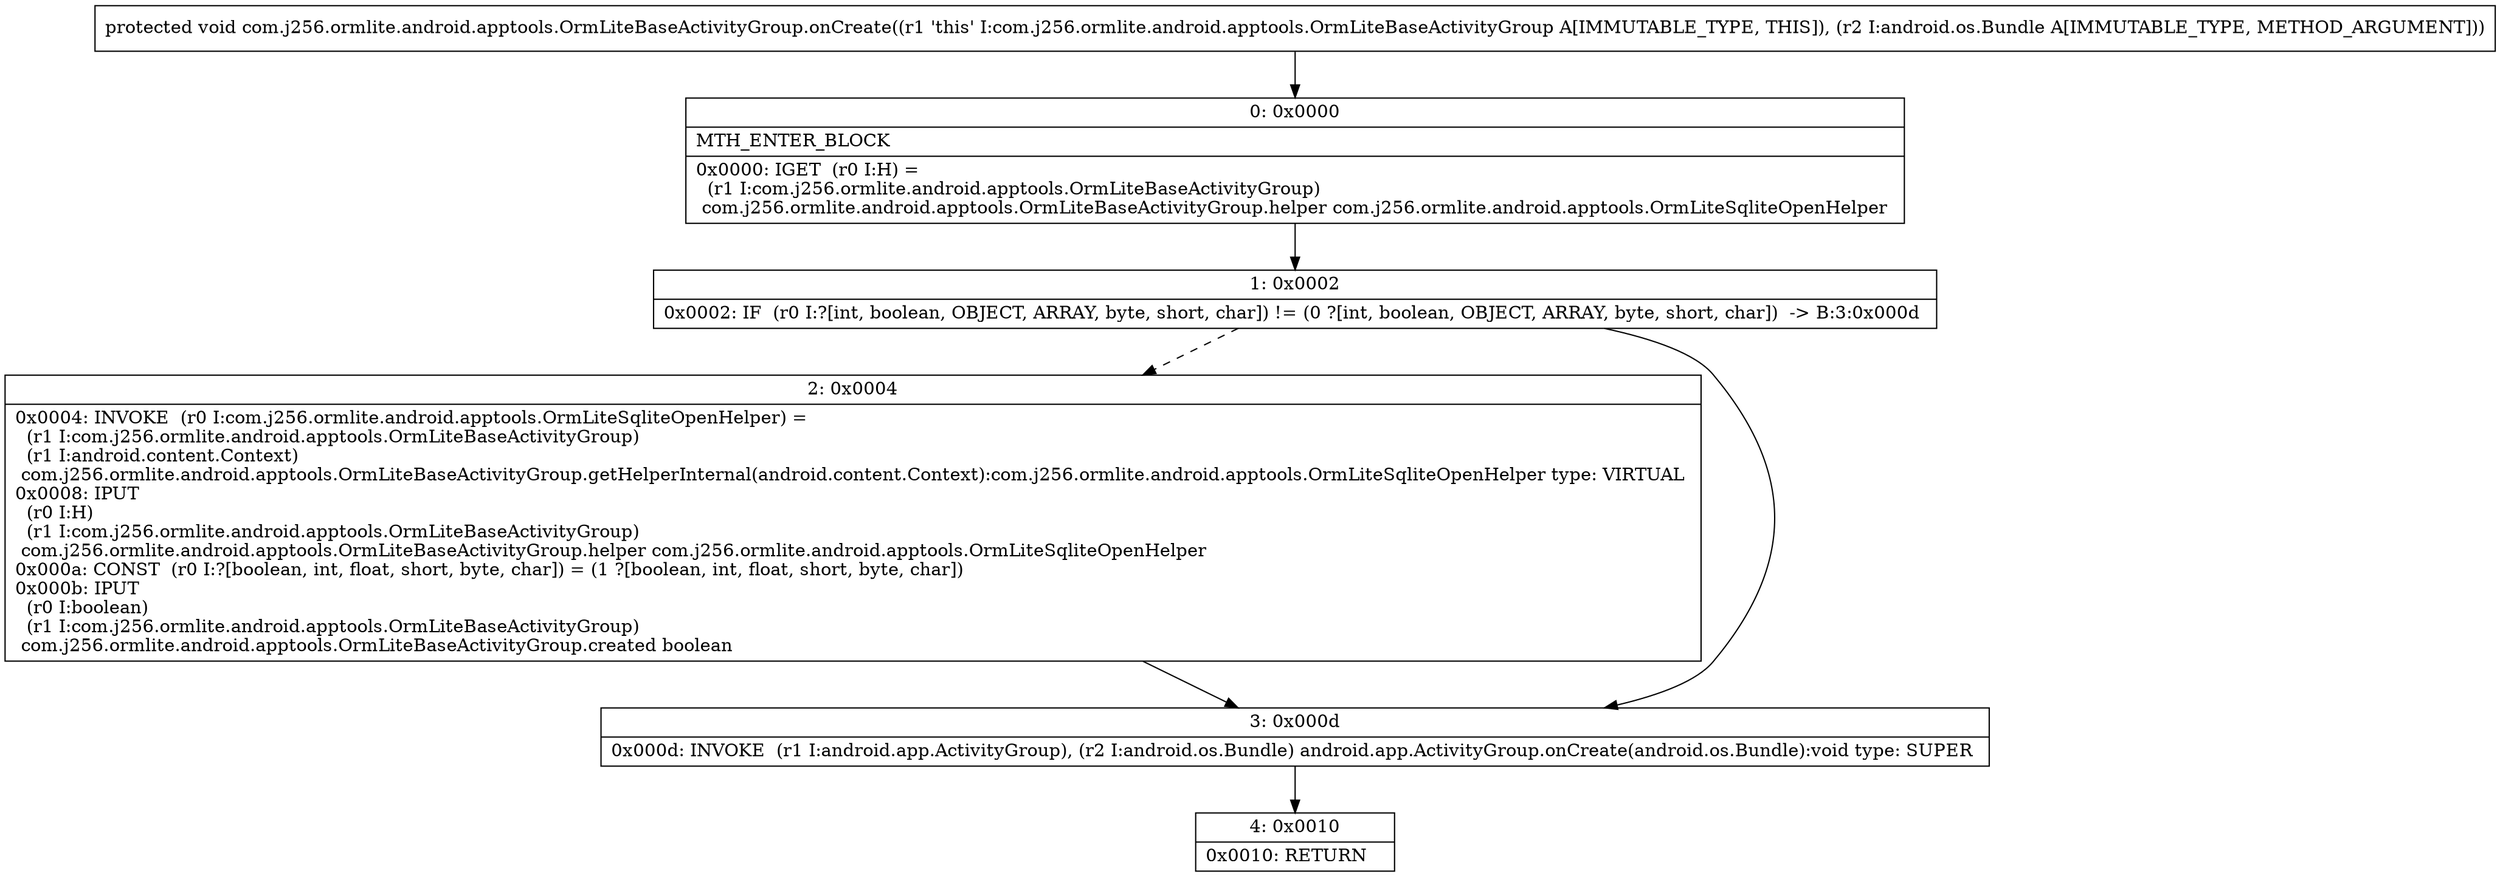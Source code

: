 digraph "CFG forcom.j256.ormlite.android.apptools.OrmLiteBaseActivityGroup.onCreate(Landroid\/os\/Bundle;)V" {
Node_0 [shape=record,label="{0\:\ 0x0000|MTH_ENTER_BLOCK\l|0x0000: IGET  (r0 I:H) = \l  (r1 I:com.j256.ormlite.android.apptools.OrmLiteBaseActivityGroup)\l com.j256.ormlite.android.apptools.OrmLiteBaseActivityGroup.helper com.j256.ormlite.android.apptools.OrmLiteSqliteOpenHelper \l}"];
Node_1 [shape=record,label="{1\:\ 0x0002|0x0002: IF  (r0 I:?[int, boolean, OBJECT, ARRAY, byte, short, char]) != (0 ?[int, boolean, OBJECT, ARRAY, byte, short, char])  \-\> B:3:0x000d \l}"];
Node_2 [shape=record,label="{2\:\ 0x0004|0x0004: INVOKE  (r0 I:com.j256.ormlite.android.apptools.OrmLiteSqliteOpenHelper) = \l  (r1 I:com.j256.ormlite.android.apptools.OrmLiteBaseActivityGroup)\l  (r1 I:android.content.Context)\l com.j256.ormlite.android.apptools.OrmLiteBaseActivityGroup.getHelperInternal(android.content.Context):com.j256.ormlite.android.apptools.OrmLiteSqliteOpenHelper type: VIRTUAL \l0x0008: IPUT  \l  (r0 I:H)\l  (r1 I:com.j256.ormlite.android.apptools.OrmLiteBaseActivityGroup)\l com.j256.ormlite.android.apptools.OrmLiteBaseActivityGroup.helper com.j256.ormlite.android.apptools.OrmLiteSqliteOpenHelper \l0x000a: CONST  (r0 I:?[boolean, int, float, short, byte, char]) = (1 ?[boolean, int, float, short, byte, char]) \l0x000b: IPUT  \l  (r0 I:boolean)\l  (r1 I:com.j256.ormlite.android.apptools.OrmLiteBaseActivityGroup)\l com.j256.ormlite.android.apptools.OrmLiteBaseActivityGroup.created boolean \l}"];
Node_3 [shape=record,label="{3\:\ 0x000d|0x000d: INVOKE  (r1 I:android.app.ActivityGroup), (r2 I:android.os.Bundle) android.app.ActivityGroup.onCreate(android.os.Bundle):void type: SUPER \l}"];
Node_4 [shape=record,label="{4\:\ 0x0010|0x0010: RETURN   \l}"];
MethodNode[shape=record,label="{protected void com.j256.ormlite.android.apptools.OrmLiteBaseActivityGroup.onCreate((r1 'this' I:com.j256.ormlite.android.apptools.OrmLiteBaseActivityGroup A[IMMUTABLE_TYPE, THIS]), (r2 I:android.os.Bundle A[IMMUTABLE_TYPE, METHOD_ARGUMENT])) }"];
MethodNode -> Node_0;
Node_0 -> Node_1;
Node_1 -> Node_2[style=dashed];
Node_1 -> Node_3;
Node_2 -> Node_3;
Node_3 -> Node_4;
}

